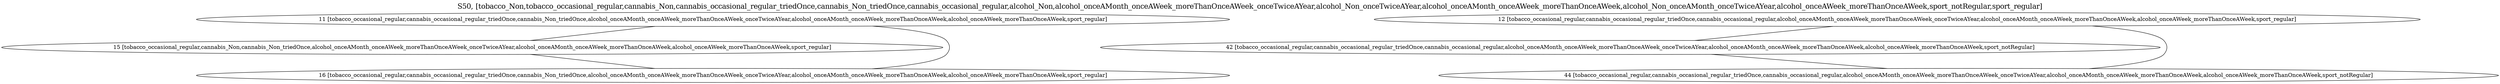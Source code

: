 Graph {
	labelloc=top;
	fontsize=18;
	label="S50, [tobacco_Non,tobacco_occasional_regular,cannabis_Non,cannabis_occasional_regular_triedOnce,cannabis_Non_triedOnce,cannabis_occasional_regular,alcohol_Non,alcohol_onceAMonth_onceAWeek_moreThanOnceAWeek_onceTwiceAYear,alcohol_Non_onceTwiceAYear,alcohol_onceAMonth_onceAWeek_moreThanOnceAWeek,alcohol_Non_onceAMonth_onceTwiceAYear,alcohol_onceAWeek_moreThanOnceAWeek,sport_notRegular,sport_regular]";
	11 [label="11 [tobacco_occasional_regular,cannabis_occasional_regular_triedOnce,cannabis_Non_triedOnce,alcohol_onceAMonth_onceAWeek_moreThanOnceAWeek_onceTwiceAYear,alcohol_onceAMonth_onceAWeek_moreThanOnceAWeek,alcohol_onceAWeek_moreThanOnceAWeek,sport_regular]"];
	12 [label="12 [tobacco_occasional_regular,cannabis_occasional_regular_triedOnce,cannabis_occasional_regular,alcohol_onceAMonth_onceAWeek_moreThanOnceAWeek_onceTwiceAYear,alcohol_onceAMonth_onceAWeek_moreThanOnceAWeek,alcohol_onceAWeek_moreThanOnceAWeek,sport_regular]"];
	15 [label="15 [tobacco_occasional_regular,cannabis_Non,cannabis_Non_triedOnce,alcohol_onceAMonth_onceAWeek_moreThanOnceAWeek_onceTwiceAYear,alcohol_onceAMonth_onceAWeek_moreThanOnceAWeek,alcohol_onceAWeek_moreThanOnceAWeek,sport_regular]"];
	16 [label="16 [tobacco_occasional_regular,cannabis_occasional_regular_triedOnce,cannabis_Non_triedOnce,alcohol_onceAMonth_onceAWeek_moreThanOnceAWeek_onceTwiceAYear,alcohol_onceAMonth_onceAWeek_moreThanOnceAWeek,alcohol_onceAWeek_moreThanOnceAWeek,sport_regular]"];
	42 [label="42 [tobacco_occasional_regular,cannabis_occasional_regular_triedOnce,cannabis_occasional_regular,alcohol_onceAMonth_onceAWeek_moreThanOnceAWeek_onceTwiceAYear,alcohol_onceAMonth_onceAWeek_moreThanOnceAWeek,alcohol_onceAWeek_moreThanOnceAWeek,sport_notRegular]"];
	44 [label="44 [tobacco_occasional_regular,cannabis_occasional_regular_triedOnce,cannabis_occasional_regular,alcohol_onceAMonth_onceAWeek_moreThanOnceAWeek_onceTwiceAYear,alcohol_onceAMonth_onceAWeek_moreThanOnceAWeek,alcohol_onceAWeek_moreThanOnceAWeek,sport_notRegular]"];
	11 -- 15;
	11 -- 16;
	12 -- 42;
	12 -- 44;
	15 -- 16;
	42 -- 44;
}